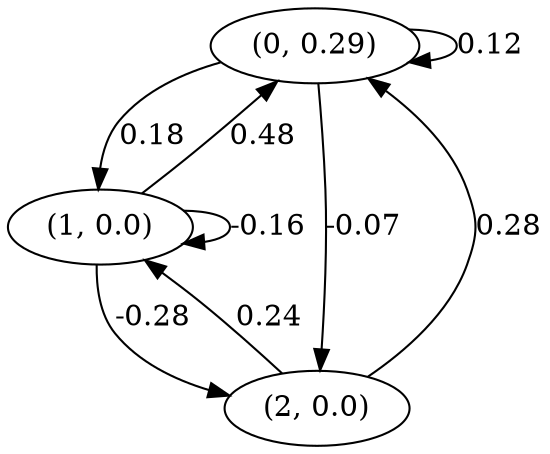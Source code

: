 digraph {
    0 [ label = "(0, 0.29)" ]
    1 [ label = "(1, 0.0)" ]
    2 [ label = "(2, 0.0)" ]
    0 -> 0 [ label = "0.12" ]
    1 -> 1 [ label = "-0.16" ]
    1 -> 0 [ label = "0.48" ]
    2 -> 0 [ label = "0.28" ]
    0 -> 1 [ label = "0.18" ]
    2 -> 1 [ label = "0.24" ]
    0 -> 2 [ label = "-0.07" ]
    1 -> 2 [ label = "-0.28" ]
}


